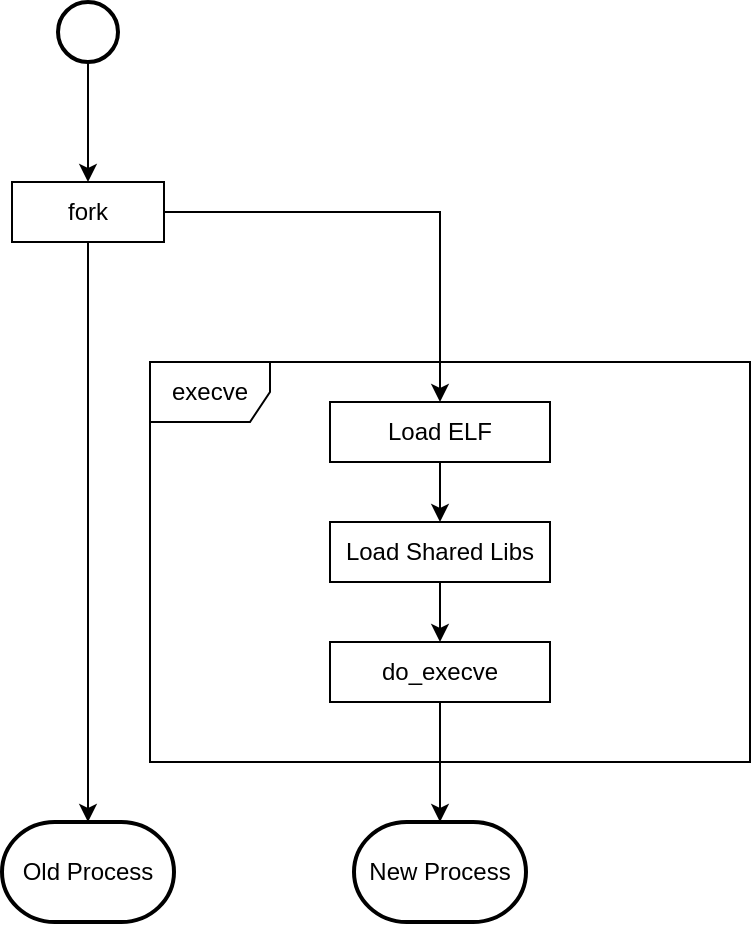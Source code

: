 <mxfile version="14.5.1" type="device"><diagram id="SNZTyMpOrVR3j_4iksjf" name="第 1 页"><mxGraphModel dx="1106" dy="795" grid="1" gridSize="10" guides="1" tooltips="1" connect="1" arrows="1" fold="1" page="1" pageScale="1" pageWidth="827" pageHeight="1169" math="0" shadow="0"><root><mxCell id="0"/><mxCell id="1" parent="0"/><mxCell id="HNYVvTq0OlRsefPvXzV_-10" value="execve" style="shape=umlFrame;whiteSpace=wrap;html=1;" vertex="1" parent="1"><mxGeometry x="360" y="280" width="300" height="200" as="geometry"/></mxCell><mxCell id="HNYVvTq0OlRsefPvXzV_-3" value="Old Process" style="strokeWidth=2;html=1;shape=mxgraph.flowchart.terminator;whiteSpace=wrap;" vertex="1" parent="1"><mxGeometry x="286" y="510" width="86" height="50" as="geometry"/></mxCell><mxCell id="HNYVvTq0OlRsefPvXzV_-5" value="" style="edgeStyle=orthogonalEdgeStyle;rounded=0;orthogonalLoop=1;jettySize=auto;html=1;" edge="1" parent="1" source="HNYVvTq0OlRsefPvXzV_-2" target="HNYVvTq0OlRsefPvXzV_-4"><mxGeometry relative="1" as="geometry"/></mxCell><mxCell id="HNYVvTq0OlRsefPvXzV_-2" value="" style="strokeWidth=2;html=1;shape=mxgraph.flowchart.start_2;whiteSpace=wrap;" vertex="1" parent="1"><mxGeometry x="314" y="100" width="30" height="30" as="geometry"/></mxCell><mxCell id="HNYVvTq0OlRsefPvXzV_-7" value="" style="edgeStyle=orthogonalEdgeStyle;rounded=0;orthogonalLoop=1;jettySize=auto;html=1;" edge="1" parent="1" source="HNYVvTq0OlRsefPvXzV_-4" target="HNYVvTq0OlRsefPvXzV_-6"><mxGeometry relative="1" as="geometry"/></mxCell><mxCell id="HNYVvTq0OlRsefPvXzV_-17" value="" style="edgeStyle=orthogonalEdgeStyle;rounded=0;orthogonalLoop=1;jettySize=auto;html=1;" edge="1" parent="1" source="HNYVvTq0OlRsefPvXzV_-4" target="HNYVvTq0OlRsefPvXzV_-3"><mxGeometry relative="1" as="geometry"/></mxCell><mxCell id="HNYVvTq0OlRsefPvXzV_-4" value="fork" style="rounded=0;whiteSpace=wrap;html=1;" vertex="1" parent="1"><mxGeometry x="291" y="190" width="76" height="30" as="geometry"/></mxCell><mxCell id="HNYVvTq0OlRsefPvXzV_-12" value="" style="edgeStyle=orthogonalEdgeStyle;rounded=0;orthogonalLoop=1;jettySize=auto;html=1;" edge="1" parent="1" source="HNYVvTq0OlRsefPvXzV_-6" target="HNYVvTq0OlRsefPvXzV_-11"><mxGeometry relative="1" as="geometry"/></mxCell><mxCell id="HNYVvTq0OlRsefPvXzV_-6" value="Load ELF" style="rounded=0;whiteSpace=wrap;html=1;" vertex="1" parent="1"><mxGeometry x="450" y="300" width="110" height="30" as="geometry"/></mxCell><mxCell id="HNYVvTq0OlRsefPvXzV_-14" value="" style="edgeStyle=orthogonalEdgeStyle;rounded=0;orthogonalLoop=1;jettySize=auto;html=1;" edge="1" parent="1" source="HNYVvTq0OlRsefPvXzV_-11" target="HNYVvTq0OlRsefPvXzV_-13"><mxGeometry relative="1" as="geometry"/></mxCell><mxCell id="HNYVvTq0OlRsefPvXzV_-11" value="Load Shared Libs" style="rounded=0;whiteSpace=wrap;html=1;" vertex="1" parent="1"><mxGeometry x="450" y="360" width="110" height="30" as="geometry"/></mxCell><mxCell id="HNYVvTq0OlRsefPvXzV_-16" value="" style="edgeStyle=orthogonalEdgeStyle;rounded=0;orthogonalLoop=1;jettySize=auto;html=1;entryX=0.5;entryY=0;entryDx=0;entryDy=0;entryPerimeter=0;" edge="1" parent="1" source="HNYVvTq0OlRsefPvXzV_-13" target="HNYVvTq0OlRsefPvXzV_-18"><mxGeometry relative="1" as="geometry"><mxPoint x="505" y="506" as="targetPoint"/></mxGeometry></mxCell><mxCell id="HNYVvTq0OlRsefPvXzV_-13" value="do_execve" style="rounded=0;whiteSpace=wrap;html=1;" vertex="1" parent="1"><mxGeometry x="450" y="420" width="110" height="30" as="geometry"/></mxCell><mxCell id="HNYVvTq0OlRsefPvXzV_-18" value="New Process" style="strokeWidth=2;html=1;shape=mxgraph.flowchart.terminator;whiteSpace=wrap;" vertex="1" parent="1"><mxGeometry x="462" y="510" width="86" height="50" as="geometry"/></mxCell></root></mxGraphModel></diagram></mxfile>